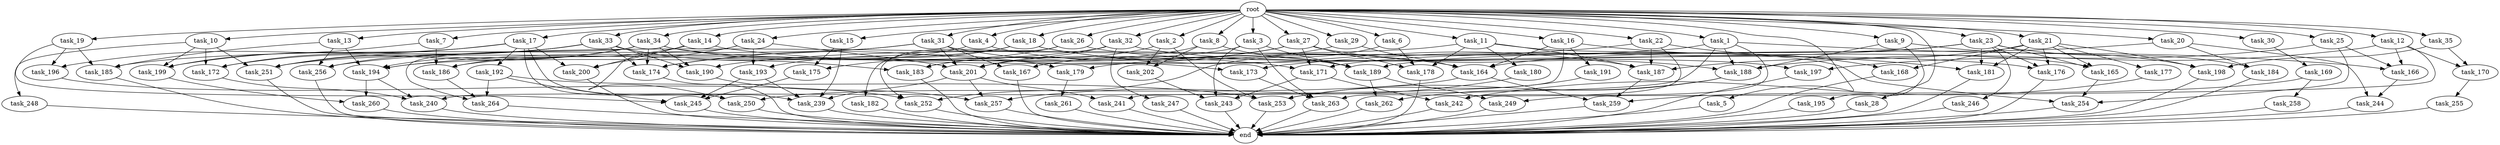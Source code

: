 digraph G {
  task_189 [size="6786048327.680000"];
  task_260 [size="4982162063.360000"];
  task_240 [size="12627203850.240000"];
  task_15 [size="10.240000"];
  task_7 [size="10.240000"];
  task_175 [size="10737418240.000000"];
  task_9 [size="10.240000"];
  task_183 [size="4209067950.080000"];
  task_4 [size="10.240000"];
  task_179 [size="7301444403.200000"];
  task_10 [size="10.240000"];
  task_245 [size="14173392076.800001"];
  task_13 [size="10.240000"];
  task_16 [size="10.240000"];
  task_14 [size="10.240000"];
  task_174 [size="5927054868.480000"];
  task_253 [size="20529943674.880001"];
  task_3 [size="10.240000"];
  task_263 [size="8504035246.080000"];
  task_192 [size="2147483648.000000"];
  task_5 [size="10.240000"];
  task_169 [size="3092376453.120000"];
  task_199 [size="3264175144.960000"];
  task_20 [size="10.240000"];
  task_264 [size="9706626088.960001"];
  task_28 [size="10.240000"];
  task_248 [size="773094113.280000"];
  task_239 [size="19327352832.000000"];
  task_2 [size="10.240000"];
  task_193 [size="1546188226.560000"];
  task_172 [size="3264175144.960000"];
  task_251 [size="6957847019.520000"];
  task_185 [size="4638564679.680000"];
  task_176 [size="8504035246.080000"];
  task_25 [size="10.240000"];
  task_190 [size="4896262717.440001"];
  task_201 [size="11510512353.280001"];
  task_31 [size="10.240000"];
  task_188 [size="15891378995.200001"];
  task_177 [size="773094113.280000"];
  task_191 [size="773094113.280000"];
  task_23 [size="10.240000"];
  task_261 [size="6957847019.520000"];
  task_164 [size="14001593384.960001"];
  task_165 [size="7043746365.440001"];
  task_194 [size="5411658792.960000"];
  task_257 [size="7645041786.880000"];
  task_29 [size="10.240000"];
  task_1 [size="10.240000"];
  task_30 [size="10.240000"];
  task_197 [size="6356551598.080000"];
  task_195 [size="5497558138.880000"];
  task_173 [size="1116691496.960000"];
  task_180 [size="4209067950.080000"];
  task_26 [size="10.240000"];
  task_247 [size="5497558138.880000"];
  task_198 [size="14860586844.160000"];
  task_184 [size="6270652252.160000"];
  task_244 [size="12455405158.400000"];
  task_24 [size="10.240000"];
  task_18 [size="10.240000"];
  task_167 [size="9105330667.520000"];
  task_243 [size="14860586844.160000"];
  task_249 [size="6184752906.240000"];
  task_254 [size="13915694039.040001"];
  task_242 [size="13572096655.360001"];
  task_170 [size="11682311045.120001"];
  task_166 [size="11510512353.280001"];
  task_32 [size="10.240000"];
  task_12 [size="10.240000"];
  task_22 [size="10.240000"];
  task_19 [size="10.240000"];
  task_168 [size="1546188226.560000"];
  task_21 [size="10.240000"];
  task_262 [size="10050223472.639999"];
  task_256 [size="6700148981.760000"];
  task_200 [size="9878424780.800001"];
  task_259 [size="4638564679.680000"];
  task_246 [size="773094113.280000"];
  task_8 [size="10.240000"];
  task_34 [size="10.240000"];
  root [size="0.000000"];
  task_17 [size="10.240000"];
  end [size="0.000000"];
  task_178 [size="7645041786.880000"];
  task_196 [size="2491081031.680000"];
  task_27 [size="10.240000"];
  task_182 [size="2147483648.000000"];
  task_6 [size="10.240000"];
  task_35 [size="10.240000"];
  task_33 [size="10.240000"];
  task_241 [size="6270652252.160000"];
  task_202 [size="3865470566.400000"];
  task_181 [size="8504035246.080000"];
  task_186 [size="9878424780.800001"];
  task_255 [size="5497558138.880000"];
  task_171 [size="6012954214.400001"];
  task_187 [size="12713103196.160000"];
  task_11 [size="10.240000"];
  task_258 [size="773094113.280000"];
  task_250 [size="3693671874.560000"];
  task_252 [size="3865470566.400000"];

  task_189 -> task_249 [size="301989888.000000"];
  task_189 -> task_262 [size="301989888.000000"];
  task_260 -> end [size="1.000000"];
  task_240 -> end [size="1.000000"];
  task_15 -> task_239 [size="838860800.000000"];
  task_15 -> task_175 [size="838860800.000000"];
  task_7 -> task_186 [size="209715200.000000"];
  task_7 -> task_199 [size="209715200.000000"];
  task_175 -> task_245 [size="209715200.000000"];
  task_9 -> task_198 [size="536870912.000000"];
  task_9 -> task_188 [size="536870912.000000"];
  task_9 -> task_195 [size="536870912.000000"];
  task_183 -> end [size="1.000000"];
  task_4 -> task_189 [size="209715200.000000"];
  task_4 -> task_174 [size="209715200.000000"];
  task_179 -> task_261 [size="679477248.000000"];
  task_10 -> task_199 [size="75497472.000000"];
  task_10 -> task_172 [size="75497472.000000"];
  task_10 -> task_251 [size="75497472.000000"];
  task_10 -> task_248 [size="75497472.000000"];
  task_245 -> end [size="1.000000"];
  task_13 -> task_256 [size="209715200.000000"];
  task_13 -> task_194 [size="209715200.000000"];
  task_13 -> task_185 [size="209715200.000000"];
  task_16 -> task_168 [size="75497472.000000"];
  task_16 -> task_164 [size="75497472.000000"];
  task_16 -> task_191 [size="75497472.000000"];
  task_16 -> task_241 [size="75497472.000000"];
  task_14 -> task_176 [size="679477248.000000"];
  task_14 -> task_200 [size="679477248.000000"];
  task_14 -> task_186 [size="679477248.000000"];
  task_174 -> end [size="1.000000"];
  task_253 -> end [size="1.000000"];
  task_3 -> task_186 [size="75497472.000000"];
  task_3 -> task_263 [size="75497472.000000"];
  task_3 -> task_189 [size="75497472.000000"];
  task_3 -> task_243 [size="75497472.000000"];
  task_263 -> end [size="1.000000"];
  task_192 -> task_253 [size="838860800.000000"];
  task_192 -> task_264 [size="838860800.000000"];
  task_192 -> task_245 [size="838860800.000000"];
  task_5 -> end [size="1.000000"];
  task_169 -> task_258 [size="75497472.000000"];
  task_169 -> task_259 [size="75497472.000000"];
  task_199 -> task_260 [size="75497472.000000"];
  task_20 -> task_244 [size="536870912.000000"];
  task_20 -> task_164 [size="536870912.000000"];
  task_20 -> task_184 [size="536870912.000000"];
  task_264 -> end [size="1.000000"];
  task_28 -> end [size="1.000000"];
  task_248 -> end [size="1.000000"];
  task_239 -> end [size="1.000000"];
  task_2 -> task_202 [size="75497472.000000"];
  task_2 -> task_253 [size="75497472.000000"];
  task_2 -> task_183 [size="75497472.000000"];
  task_193 -> task_239 [size="301989888.000000"];
  task_193 -> task_245 [size="301989888.000000"];
  task_172 -> task_240 [size="411041792.000000"];
  task_251 -> end [size="1.000000"];
  task_185 -> end [size="1.000000"];
  task_176 -> end [size="1.000000"];
  task_25 -> task_197 [size="411041792.000000"];
  task_25 -> task_166 [size="411041792.000000"];
  task_25 -> task_254 [size="411041792.000000"];
  task_190 -> task_257 [size="134217728.000000"];
  task_201 -> task_239 [size="536870912.000000"];
  task_201 -> task_241 [size="536870912.000000"];
  task_201 -> task_257 [size="536870912.000000"];
  task_31 -> task_167 [size="209715200.000000"];
  task_31 -> task_201 [size="209715200.000000"];
  task_31 -> task_185 [size="209715200.000000"];
  task_31 -> task_194 [size="209715200.000000"];
  task_31 -> task_171 [size="209715200.000000"];
  task_188 -> task_253 [size="679477248.000000"];
  task_188 -> task_262 [size="679477248.000000"];
  task_177 -> task_242 [size="75497472.000000"];
  task_191 -> task_253 [size="411041792.000000"];
  task_23 -> task_181 [size="75497472.000000"];
  task_23 -> task_246 [size="75497472.000000"];
  task_23 -> task_165 [size="75497472.000000"];
  task_23 -> task_173 [size="75497472.000000"];
  task_23 -> task_184 [size="75497472.000000"];
  task_23 -> task_176 [size="75497472.000000"];
  task_23 -> task_189 [size="75497472.000000"];
  task_23 -> task_171 [size="75497472.000000"];
  task_261 -> end [size="1.000000"];
  task_164 -> task_250 [size="75497472.000000"];
  task_164 -> task_259 [size="75497472.000000"];
  task_165 -> task_254 [size="536870912.000000"];
  task_194 -> task_260 [size="411041792.000000"];
  task_194 -> task_240 [size="411041792.000000"];
  task_257 -> end [size="1.000000"];
  task_29 -> task_167 [size="679477248.000000"];
  task_29 -> task_164 [size="679477248.000000"];
  task_1 -> task_188 [size="411041792.000000"];
  task_1 -> task_190 [size="411041792.000000"];
  task_1 -> task_242 [size="411041792.000000"];
  task_1 -> task_166 [size="411041792.000000"];
  task_1 -> task_240 [size="411041792.000000"];
  task_30 -> task_169 [size="301989888.000000"];
  task_197 -> end [size="1.000000"];
  task_195 -> end [size="1.000000"];
  task_173 -> task_263 [size="75497472.000000"];
  task_180 -> task_257 [size="75497472.000000"];
  task_26 -> task_197 [size="209715200.000000"];
  task_26 -> task_175 [size="209715200.000000"];
  task_26 -> task_182 [size="209715200.000000"];
  task_26 -> task_252 [size="209715200.000000"];
  task_247 -> end [size="1.000000"];
  task_198 -> end [size="1.000000"];
  task_184 -> end [size="1.000000"];
  task_244 -> end [size="1.000000"];
  task_24 -> task_250 [size="75497472.000000"];
  task_24 -> task_201 [size="75497472.000000"];
  task_24 -> task_193 [size="75497472.000000"];
  task_24 -> task_200 [size="75497472.000000"];
  task_18 -> task_187 [size="75497472.000000"];
  task_18 -> task_164 [size="75497472.000000"];
  task_18 -> task_194 [size="75497472.000000"];
  task_18 -> task_193 [size="75497472.000000"];
  task_167 -> end [size="1.000000"];
  task_243 -> end [size="1.000000"];
  task_249 -> end [size="1.000000"];
  task_254 -> end [size="1.000000"];
  task_242 -> end [size="1.000000"];
  task_170 -> task_255 [size="536870912.000000"];
  task_166 -> task_244 [size="679477248.000000"];
  task_32 -> task_201 [size="536870912.000000"];
  task_32 -> task_165 [size="536870912.000000"];
  task_32 -> task_247 [size="536870912.000000"];
  task_32 -> task_251 [size="536870912.000000"];
  task_12 -> task_188 [size="301989888.000000"];
  task_12 -> task_249 [size="301989888.000000"];
  task_12 -> task_166 [size="301989888.000000"];
  task_12 -> task_170 [size="301989888.000000"];
  task_22 -> task_179 [size="679477248.000000"];
  task_22 -> task_263 [size="679477248.000000"];
  task_22 -> task_181 [size="679477248.000000"];
  task_22 -> task_187 [size="679477248.000000"];
  task_19 -> task_196 [size="33554432.000000"];
  task_19 -> task_245 [size="33554432.000000"];
  task_19 -> task_185 [size="33554432.000000"];
  task_168 -> end [size="1.000000"];
  task_21 -> task_198 [size="75497472.000000"];
  task_21 -> task_181 [size="75497472.000000"];
  task_21 -> task_165 [size="75497472.000000"];
  task_21 -> task_168 [size="75497472.000000"];
  task_21 -> task_176 [size="75497472.000000"];
  task_21 -> task_177 [size="75497472.000000"];
  task_21 -> task_187 [size="75497472.000000"];
  task_262 -> end [size="1.000000"];
  task_256 -> end [size="1.000000"];
  task_200 -> end [size="1.000000"];
  task_259 -> end [size="1.000000"];
  task_246 -> end [size="1.000000"];
  task_8 -> task_202 [size="301989888.000000"];
  task_8 -> task_189 [size="301989888.000000"];
  task_8 -> task_183 [size="301989888.000000"];
  task_34 -> task_264 [size="33554432.000000"];
  task_34 -> task_251 [size="33554432.000000"];
  task_34 -> task_172 [size="33554432.000000"];
  task_34 -> task_173 [size="33554432.000000"];
  task_34 -> task_179 [size="33554432.000000"];
  task_34 -> task_190 [size="33554432.000000"];
  task_34 -> task_194 [size="33554432.000000"];
  task_34 -> task_174 [size="33554432.000000"];
  root -> task_26 [size="1.000000"];
  root -> task_8 [size="1.000000"];
  root -> task_34 [size="1.000000"];
  root -> task_28 [size="1.000000"];
  root -> task_15 [size="1.000000"];
  root -> task_29 [size="1.000000"];
  root -> task_17 [size="1.000000"];
  root -> task_9 [size="1.000000"];
  root -> task_6 [size="1.000000"];
  root -> task_2 [size="1.000000"];
  root -> task_10 [size="1.000000"];
  root -> task_27 [size="1.000000"];
  root -> task_7 [size="1.000000"];
  root -> task_4 [size="1.000000"];
  root -> task_24 [size="1.000000"];
  root -> task_25 [size="1.000000"];
  root -> task_18 [size="1.000000"];
  root -> task_20 [size="1.000000"];
  root -> task_35 [size="1.000000"];
  root -> task_13 [size="1.000000"];
  root -> task_31 [size="1.000000"];
  root -> task_14 [size="1.000000"];
  root -> task_1 [size="1.000000"];
  root -> task_23 [size="1.000000"];
  root -> task_11 [size="1.000000"];
  root -> task_3 [size="1.000000"];
  root -> task_32 [size="1.000000"];
  root -> task_5 [size="1.000000"];
  root -> task_12 [size="1.000000"];
  root -> task_22 [size="1.000000"];
  root -> task_19 [size="1.000000"];
  root -> task_33 [size="1.000000"];
  root -> task_21 [size="1.000000"];
  root -> task_16 [size="1.000000"];
  root -> task_30 [size="1.000000"];
  task_17 -> task_196 [size="209715200.000000"];
  task_17 -> task_192 [size="209715200.000000"];
  task_17 -> task_172 [size="209715200.000000"];
  task_17 -> task_239 [size="209715200.000000"];
  task_17 -> task_250 [size="209715200.000000"];
  task_17 -> task_200 [size="209715200.000000"];
  task_178 -> end [size="1.000000"];
  task_196 -> task_252 [size="134217728.000000"];
  task_27 -> task_178 [size="301989888.000000"];
  task_27 -> task_188 [size="301989888.000000"];
  task_27 -> task_174 [size="301989888.000000"];
  task_27 -> task_171 [size="301989888.000000"];
  task_27 -> task_201 [size="301989888.000000"];
  task_182 -> end [size="1.000000"];
  task_6 -> task_178 [size="33554432.000000"];
  task_6 -> task_252 [size="33554432.000000"];
  task_35 -> task_198 [size="838860800.000000"];
  task_35 -> task_170 [size="838860800.000000"];
  task_33 -> task_183 [size="33554432.000000"];
  task_33 -> task_174 [size="33554432.000000"];
  task_33 -> task_251 [size="33554432.000000"];
  task_33 -> task_199 [size="33554432.000000"];
  task_33 -> task_190 [size="33554432.000000"];
  task_33 -> task_256 [size="33554432.000000"];
  task_241 -> end [size="1.000000"];
  task_202 -> task_243 [size="536870912.000000"];
  task_181 -> end [size="1.000000"];
  task_186 -> task_264 [size="75497472.000000"];
  task_255 -> end [size="1.000000"];
  task_171 -> task_243 [size="838860800.000000"];
  task_171 -> task_242 [size="838860800.000000"];
  task_187 -> task_259 [size="301989888.000000"];
  task_11 -> task_178 [size="411041792.000000"];
  task_11 -> task_180 [size="411041792.000000"];
  task_11 -> task_256 [size="411041792.000000"];
  task_11 -> task_254 [size="411041792.000000"];
  task_11 -> task_187 [size="411041792.000000"];
  task_258 -> end [size="1.000000"];
  task_250 -> end [size="1.000000"];
  task_252 -> end [size="1.000000"];
}
